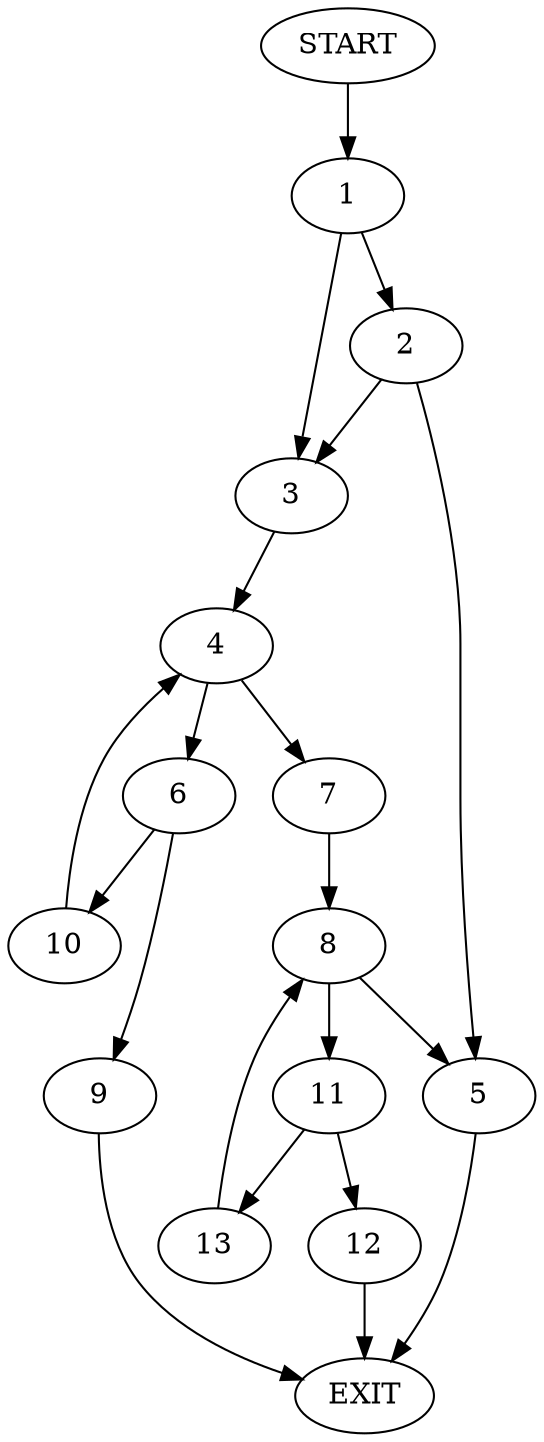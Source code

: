 digraph {
0 [label="START"]
14 [label="EXIT"]
0 -> 1
1 -> 2
1 -> 3
3 -> 4
2 -> 5
2 -> 3
5 -> 14
4 -> 6
4 -> 7
7 -> 8
6 -> 9
6 -> 10
9 -> 14
10 -> 4
8 -> 11
8 -> 5
11 -> 12
11 -> 13
12 -> 14
13 -> 8
}
